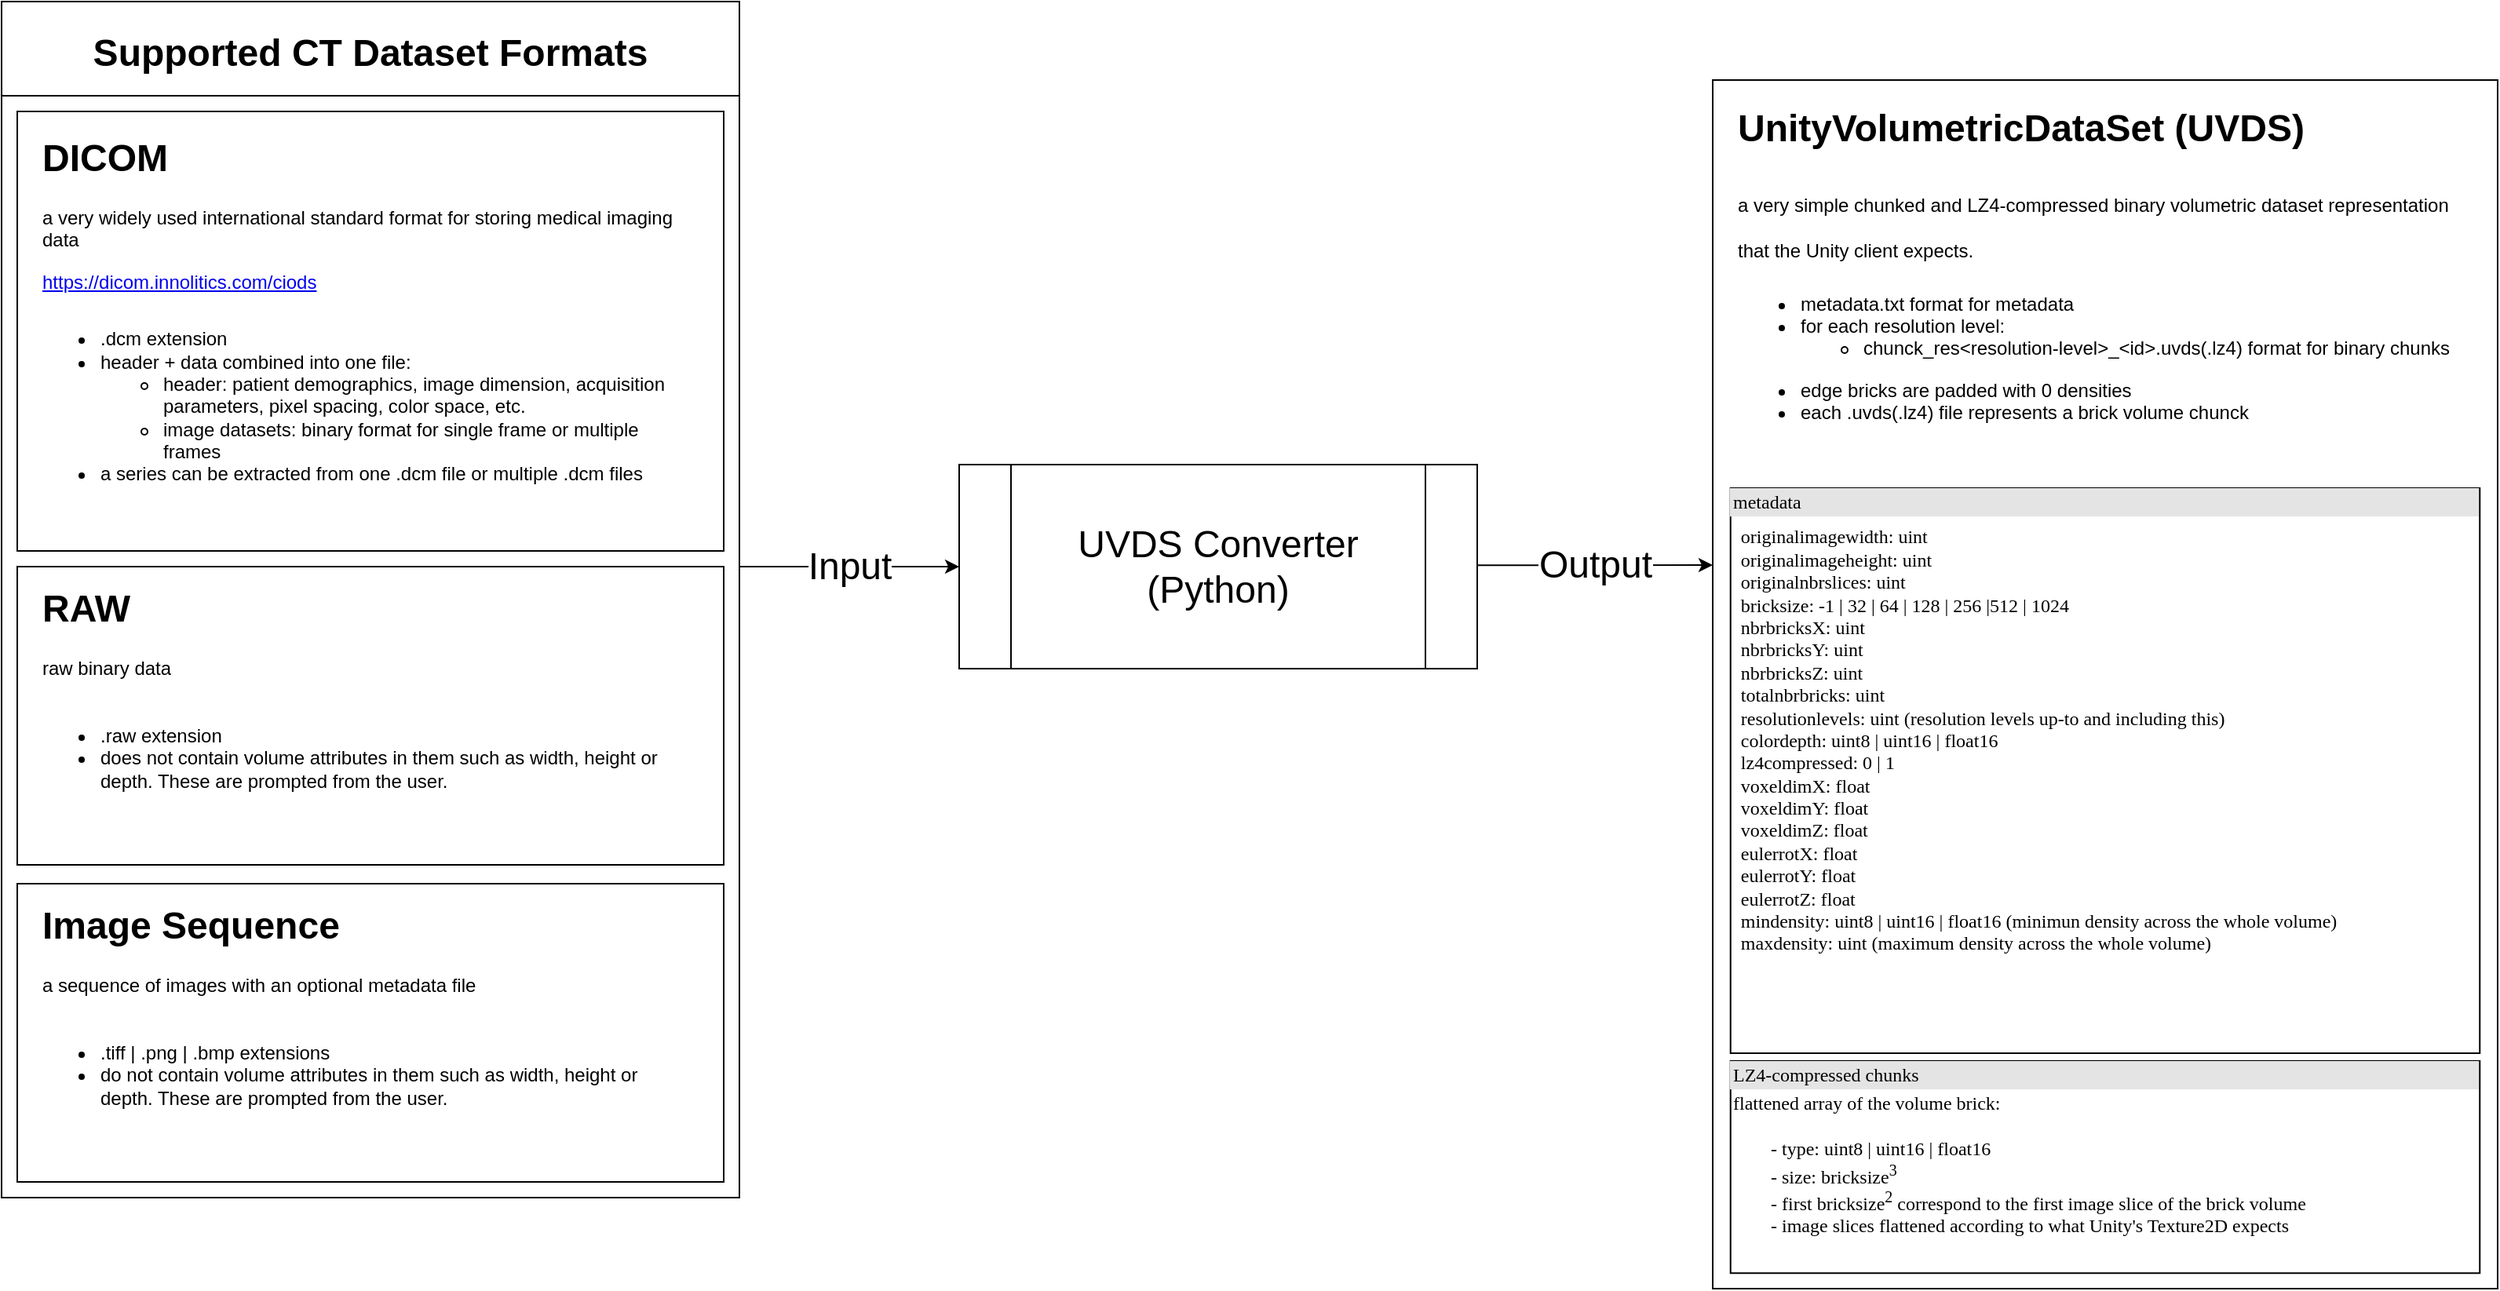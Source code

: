 <mxfile>
    <diagram id="eZ7E7CzJr8EXRD6tGukm" name="Page-1">
        <mxGraphModel dx="1387" dy="269" grid="1" gridSize="10" guides="1" tooltips="1" connect="1" arrows="1" fold="1" page="1" pageScale="1" pageWidth="850" pageHeight="1100" background="#ffffff" math="0" shadow="0">
            <root>
                <mxCell id="0"/>
                <mxCell id="1" parent="0"/>
                <mxCell id="45" value="&lt;font style=&quot;font-size: 24px;&quot;&gt;UVDS Converter&lt;br&gt;(Python)&lt;br&gt;&lt;/font&gt;" style="shape=process;whiteSpace=wrap;html=1;backgroundOutline=1;" parent="1" vertex="1">
                    <mxGeometry x="-160" y="455" width="330" height="130" as="geometry"/>
                </mxCell>
                <mxCell id="47" value="Supported CT Dataset Formats" style="swimlane;fontSize=24;startSize=60;" parent="1" vertex="1">
                    <mxGeometry x="-770" y="160" width="470" height="762" as="geometry"/>
                </mxCell>
                <mxCell id="46" value="" style="group" parent="47" vertex="1" connectable="0">
                    <mxGeometry x="10" y="70" width="450" height="280" as="geometry"/>
                </mxCell>
                <mxCell id="38" value="" style="rounded=0;whiteSpace=wrap;html=1;" parent="46" vertex="1">
                    <mxGeometry width="450.0" height="280" as="geometry"/>
                </mxCell>
                <mxCell id="39" value="&lt;h1&gt;DICOM&lt;/h1&gt;&lt;p&gt;a very widely used international standard format for storing medical imaging data&lt;/p&gt;&lt;p&gt;&lt;a href=&quot;https://dicom.innolitics.com/ciods&quot;&gt;https://dicom.innolitics.com/ciods&lt;/a&gt;&lt;br&gt;&lt;/p&gt;" style="text;html=1;strokeColor=none;fillColor=none;spacing=5;spacingTop=-20;whiteSpace=wrap;overflow=hidden;rounded=0;" parent="46" vertex="1">
                    <mxGeometry x="10.71" y="9.66" width="417.86" height="110.34" as="geometry"/>
                </mxCell>
                <mxCell id="14" value="&lt;ul&gt;&lt;li&gt;.dcm extension&lt;/li&gt;&lt;li&gt;header + data combined into one file:&lt;br&gt;&lt;/li&gt;&lt;ul&gt;&lt;li&gt;header: patient demographics, image dimension, acquisition parameters, pixel spacing, color space, etc.&lt;/li&gt;&lt;li&gt;image datasets: binary format for single frame or multiple frames&lt;/li&gt;&lt;/ul&gt;&lt;li&gt;a series can be extracted from one .dcm file or multiple .dcm files&lt;/li&gt;&lt;/ul&gt;" style="text;strokeColor=none;fillColor=none;html=1;whiteSpace=wrap;verticalAlign=middle;overflow=hidden;align=left;" parent="46" vertex="1">
                    <mxGeometry x="10.714" y="106.207" width="407.143" height="164.138" as="geometry"/>
                </mxCell>
                <mxCell id="66" value="" style="group" parent="47" vertex="1" connectable="0">
                    <mxGeometry x="10" y="360" width="450" height="190" as="geometry"/>
                </mxCell>
                <mxCell id="67" value="" style="rounded=0;whiteSpace=wrap;html=1;" parent="66" vertex="1">
                    <mxGeometry width="450.0" height="190" as="geometry"/>
                </mxCell>
                <mxCell id="68" value="&lt;h1&gt;RAW&lt;/h1&gt;&lt;p&gt;raw binary data&lt;/p&gt;" style="text;html=1;strokeColor=none;fillColor=none;spacing=5;spacingTop=-20;whiteSpace=wrap;overflow=hidden;rounded=0;" parent="66" vertex="1">
                    <mxGeometry x="10.714" y="6.552" width="417.857" height="65.517" as="geometry"/>
                </mxCell>
                <mxCell id="69" value="&lt;ul&gt;&lt;li&gt;.raw extension&lt;/li&gt;&lt;li&gt;does not contain volume attributes in them such as width, height or depth. These are prompted from the user.&lt;/li&gt;&lt;/ul&gt;" style="text;strokeColor=none;fillColor=none;html=1;whiteSpace=wrap;verticalAlign=middle;overflow=hidden;align=left;" parent="66" vertex="1">
                    <mxGeometry x="10.71" y="85" width="407.14" height="73.45" as="geometry"/>
                </mxCell>
                <mxCell id="72" value="" style="group" parent="47" vertex="1" connectable="0">
                    <mxGeometry x="10" y="562" width="450" height="190" as="geometry"/>
                </mxCell>
                <mxCell id="73" value="" style="rounded=0;whiteSpace=wrap;html=1;" parent="72" vertex="1">
                    <mxGeometry width="450.0" height="190" as="geometry"/>
                </mxCell>
                <mxCell id="74" value="&lt;h1&gt;Image Sequence&lt;/h1&gt;&lt;p&gt;a sequence of images with an optional metadata file&lt;/p&gt;" style="text;html=1;strokeColor=none;fillColor=none;spacing=5;spacingTop=-20;whiteSpace=wrap;overflow=hidden;rounded=0;" parent="72" vertex="1">
                    <mxGeometry x="10.714" y="6.552" width="417.857" height="65.517" as="geometry"/>
                </mxCell>
                <mxCell id="75" value="&lt;ul&gt;&lt;li&gt;.tiff | .png | .bmp extensions&lt;/li&gt;&lt;li&gt;do not contain volume attributes in them such as width, height or depth. These are prompted from the user.&lt;/li&gt;&lt;/ul&gt;" style="text;strokeColor=none;fillColor=none;html=1;whiteSpace=wrap;verticalAlign=middle;overflow=hidden;align=left;" parent="72" vertex="1">
                    <mxGeometry x="10.71" y="85" width="407.14" height="73.45" as="geometry"/>
                </mxCell>
                <mxCell id="50" value="" style="endArrow=classic;html=1;fontSize=24;entryX=0;entryY=0.5;entryDx=0;entryDy=0;" parent="1" target="45" edge="1">
                    <mxGeometry relative="1" as="geometry">
                        <mxPoint x="-300" y="520" as="sourcePoint"/>
                        <mxPoint x="-200" y="530" as="targetPoint"/>
                    </mxGeometry>
                </mxCell>
                <mxCell id="51" value="Input" style="edgeLabel;resizable=0;html=1;align=center;verticalAlign=middle;fontSize=24;" parent="50" connectable="0" vertex="1">
                    <mxGeometry relative="1" as="geometry"/>
                </mxCell>
                <mxCell id="54" value="" style="endArrow=classic;html=1;fontSize=24;" parent="1" edge="1">
                    <mxGeometry relative="1" as="geometry">
                        <mxPoint x="170" y="519.17" as="sourcePoint"/>
                        <mxPoint x="320" y="519" as="targetPoint"/>
                    </mxGeometry>
                </mxCell>
                <mxCell id="55" value="Output" style="edgeLabel;resizable=0;html=1;align=center;verticalAlign=middle;fontSize=24;" parent="54" connectable="0" vertex="1">
                    <mxGeometry relative="1" as="geometry"/>
                </mxCell>
                <mxCell id="65" value="" style="group;spacing=0;verticalAlign=top;" parent="1" vertex="1" connectable="0">
                    <mxGeometry x="320" y="210" width="500" height="770" as="geometry"/>
                </mxCell>
                <mxCell id="61" value="" style="rounded=0;whiteSpace=wrap;html=1;fontSize=24;" parent="65" vertex="1">
                    <mxGeometry width="500" height="770" as="geometry"/>
                </mxCell>
                <mxCell id="63" value="&lt;h1&gt;&lt;span style=&quot;background-color: initial;&quot;&gt;UnityVolumetricDataSet (UVDS)&lt;/span&gt;&lt;/h1&gt;&lt;h1&gt;&lt;span style=&quot;font-size: 12px; font-weight: 400;&quot;&gt;a very simple chunked and LZ4-compressed binary volumetric dataset representation that the Unity client expects.&lt;/span&gt;&lt;/h1&gt;&lt;div&gt;&lt;ul&gt;&lt;li&gt;&lt;span style=&quot;font-size: 12px; font-weight: 400;&quot;&gt;metadata.txt format for metadata&lt;/span&gt;&lt;/li&gt;&lt;li&gt;&lt;span style=&quot;font-size: 12px; font-weight: 400;&quot;&gt;for each resolution level:&lt;/span&gt;&lt;/li&gt;&lt;ul&gt;&lt;li&gt;chunck_res&amp;lt;resolution-level&amp;gt;_&amp;lt;id&amp;gt;.uvds(.lz4) format for binary chunks&lt;/li&gt;&lt;/ul&gt;&lt;/ul&gt;&lt;ul&gt;&lt;li&gt;edge bricks are padded with 0 densities&lt;/li&gt;&lt;li&gt;each .uvds(.lz4) file represents a brick volume chunck&lt;/li&gt;&lt;/ul&gt;&lt;/div&gt;" style="text;html=1;strokeColor=none;fillColor=none;spacing=5;spacingTop=-20;whiteSpace=wrap;overflow=hidden;rounded=0;fontSize=12;" parent="65" vertex="1">
                    <mxGeometry x="11.36" y="11.041" width="477.27" height="274.604" as="geometry"/>
                </mxCell>
                <mxCell id="64" value="&lt;div style=&quot;box-sizing: border-box; width: 100%; background: rgb(228, 228, 228); padding: 2px;&quot;&gt;metadata&lt;/div&gt;&lt;table style=&quot;width:100%;font-size:1em;&quot; cellpadding=&quot;2&quot; cellspacing=&quot;0&quot;&gt;&lt;tbody&gt;&lt;tr&gt;&lt;td&gt;&lt;/td&gt;&lt;td style=&quot;&quot;&gt;&lt;/td&gt;&lt;/tr&gt;&lt;tr&gt;&lt;td style=&quot;&quot;&gt;&lt;/td&gt;&lt;td&gt;&lt;div style=&quot;&quot;&gt;originalimagewidth: uint&lt;br&gt;&lt;/div&gt;&lt;div style=&quot;&quot;&gt;originalimageheight: uint&lt;span style=&quot;background-color: initial; font-size: 1em;&quot;&gt;&lt;br&gt;&lt;/span&gt;&lt;/div&gt;&lt;div style=&quot;&quot;&gt;&lt;span style=&quot;background-color: initial; font-size: 1em;&quot;&gt;originalnbrslices: uint&lt;/span&gt;&lt;/div&gt;&lt;div style=&quot;&quot;&gt;&lt;span style=&quot;background-color: initial; font-size: 1em;&quot;&gt;bricksize: -1 | 32 | 64 | 128 | 256 |512 | 1024&lt;/span&gt;&lt;/div&gt;&lt;div style=&quot;&quot;&gt;&lt;span style=&quot;background-color: initial;&quot;&gt;&lt;font style=&quot;&quot;&gt;nbrbricksX: uint&lt;br&gt;&lt;/font&gt;&lt;/span&gt;&lt;/div&gt;&lt;div style=&quot;&quot;&gt;&lt;span style=&quot;background-color: initial;&quot;&gt;&lt;font style=&quot;&quot;&gt;nbrbricksY: uint&lt;br&gt;&lt;/font&gt;&lt;/span&gt;&lt;/div&gt;&lt;div style=&quot;&quot;&gt;&lt;span style=&quot;background-color: initial;&quot;&gt;&lt;font style=&quot;&quot;&gt;nbrbricksZ: uint&lt;br&gt;&lt;/font&gt;&lt;/span&gt;&lt;/div&gt;&lt;div style=&quot;&quot;&gt;&lt;span style=&quot;font-size: 1em; background-color: initial;&quot;&gt;&lt;font&gt;totalnbrbricks: uint&lt;/font&gt;&lt;/span&gt;&lt;/div&gt;&lt;div style=&quot;&quot;&gt;&lt;span style=&quot;font-size: 1em; background-color: initial;&quot;&gt;&lt;font&gt;resolutionlevels: uint (resolution levels up-to and including this)&lt;/font&gt;&lt;/span&gt;&lt;/div&gt;&lt;div style=&quot;&quot;&gt;&lt;span style=&quot;font-size: 1em; background-color: initial;&quot;&gt;&lt;font&gt;colordepth: uint8 | uint16 | float16&lt;/font&gt;&lt;/span&gt;&lt;/div&gt;&lt;div style=&quot;&quot;&gt;lz4compressed: 0 | 1&lt;/div&gt;&lt;div style=&quot;&quot;&gt;&lt;span style=&quot;font-size: 1em; background-color: initial;&quot;&gt;&lt;font&gt;voxeldimX: float&lt;/font&gt;&lt;/span&gt;&lt;/div&gt;&lt;div style=&quot;&quot;&gt;&lt;span style=&quot;background-color: initial; font-size: 1em;&quot;&gt;voxeldimY: float&lt;/span&gt;&lt;/div&gt;&lt;div style=&quot;&quot;&gt;&lt;span style=&quot;font-size: 1em; background-color: initial;&quot;&gt;&lt;font&gt;voxeldimZ: float&lt;/font&gt;&lt;/span&gt;&lt;/div&gt;&lt;div style=&quot;&quot;&gt;&lt;span style=&quot;font-size: 1em; background-color: initial;&quot;&gt;&lt;font&gt;eulerrotX: float&lt;/font&gt;&lt;/span&gt;&lt;/div&gt;&lt;div style=&quot;&quot;&gt;&lt;span style=&quot;font-size: 1em; background-color: initial;&quot;&gt;&lt;font&gt;eulerrotY: float&lt;/font&gt;&lt;/span&gt;&lt;/div&gt;&lt;div style=&quot;&quot;&gt;&lt;span style=&quot;font-size: 1em; background-color: initial;&quot;&gt;&lt;font&gt;eulerrotZ: float&lt;/font&gt;&lt;/span&gt;&lt;/div&gt;&lt;div style=&quot;&quot;&gt;&lt;span style=&quot;font-size: 1em; background-color: initial;&quot;&gt;&lt;font&gt;mindensity: uint8 | uint16 | float16 (minimun density across the whole volume)&lt;/font&gt;&lt;/span&gt;&lt;/div&gt;&lt;div style=&quot;&quot;&gt;&lt;span style=&quot;font-size: 1em; background-color: initial;&quot;&gt;&lt;font&gt;maxdensity: uint (maximum density across the whole volume)&lt;/font&gt;&lt;/span&gt;&lt;/div&gt;&lt;/td&gt;&lt;/tr&gt;&lt;/tbody&gt;&lt;/table&gt;" style="verticalAlign=top;align=left;overflow=fill;html=1;fontSize=12;fontFamily=Tahoma;spacing=0;" parent="65" vertex="1">
                    <mxGeometry x="11.36" y="260" width="477.27" height="360" as="geometry"/>
                </mxCell>
                <mxCell id="76" value="&lt;div style=&quot;box-sizing: border-box; width: 100%; background: rgb(228, 228, 228); padding: 2px;&quot;&gt;LZ4-compressed chunks&lt;/div&gt;&lt;table style=&quot;width:100%;font-size:1em;&quot; cellpadding=&quot;2&quot; cellspacing=&quot;0&quot;&gt;&lt;tbody&gt;&lt;tr&gt;&lt;td&gt;flattened array of the volume brick:&lt;br&gt;&lt;br&gt;&lt;span style=&quot;white-space: pre;&quot;&gt;&#9;&lt;/span&gt;- type: uint8 | uint16 | float16&lt;br&gt;&lt;span style=&quot;white-space: pre;&quot;&gt;&#9;&lt;/span&gt;- size: bricksize&lt;sup&gt;3&lt;br&gt;&lt;/sup&gt;&lt;span style=&quot;white-space: pre;&quot;&gt;&#9;&lt;/span&gt;- first bricksize&lt;sup&gt;2&lt;/sup&gt;&amp;nbsp;correspond to the first image slice of the brick volume&lt;br&gt;&lt;span style=&quot;white-space: pre;&quot;&gt;&#9;&lt;/span&gt;- image slices flattened according to what Unity's Texture2D expects&lt;br&gt;&lt;/td&gt;&lt;td style=&quot;&quot;&gt;&lt;font&gt;&amp;nbsp;&lt;/font&gt;&lt;/td&gt;&lt;/tr&gt;&lt;/tbody&gt;&lt;/table&gt;" style="verticalAlign=top;align=left;overflow=fill;html=1;fontSize=12;fontFamily=Tahoma;spacing=0;" parent="65" vertex="1">
                    <mxGeometry x="11.36" y="624.928" width="477.27" height="135.196" as="geometry"/>
                </mxCell>
            </root>
        </mxGraphModel>
    </diagram>
</mxfile>
